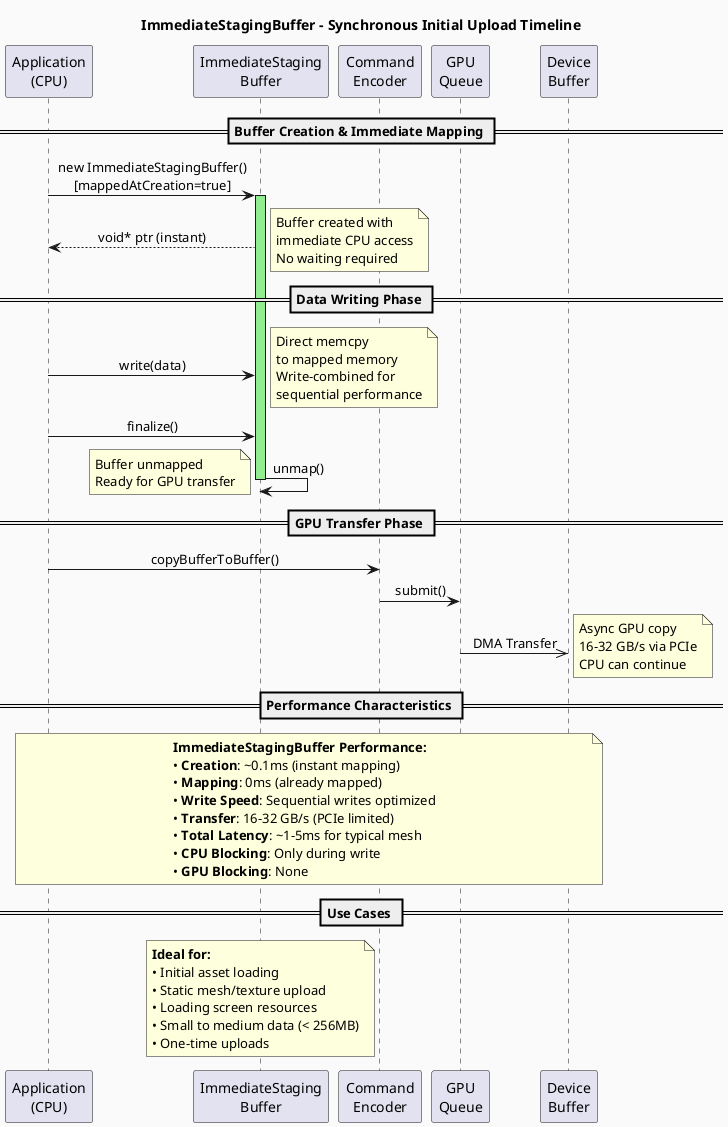 @startuml ImmediateStagingBuffer Timeline

title ImmediateStagingBuffer - Synchronous Initial Upload Timeline

skinparam backgroundColor #FAFAFA
skinparam sequenceMessageAlign center
skinparam responseMessageBelowArrow true

participant "Application\n(CPU)" as App
participant "ImmediateStaging\nBuffer" as ISB
participant "Command\nEncoder" as Cmd
participant "GPU\nQueue" as GPU
participant "Device\nBuffer" as DB

== Buffer Creation & Immediate Mapping ==

App -> ISB : new ImmediateStagingBuffer()\n[mappedAtCreation=true]
activate ISB #lightgreen
ISB --> App : void* ptr (instant)
note right: Buffer created with\nimmediate CPU access\nNo waiting required

== Data Writing Phase ==

App -> ISB : write(data)
note right: Direct memcpy\nto mapped memory\nWrite-combined for\nsequential performance

App -> ISB : finalize()
ISB -> ISB : unmap()
deactivate ISB
note left: Buffer unmapped\nReady for GPU transfer

== GPU Transfer Phase ==

App -> Cmd : copyBufferToBuffer()
Cmd -> GPU : submit()

GPU ->> DB : DMA Transfer
note right: Async GPU copy\n16-32 GB/s via PCIe\nCPU can continue

== Performance Characteristics ==

note over App,DB
**ImmediateStagingBuffer Performance:**
• **Creation**: ~0.1ms (instant mapping)
• **Mapping**: 0ms (already mapped)
• **Write Speed**: Sequential writes optimized
• **Transfer**: 16-32 GB/s (PCIe limited)
• **Total Latency**: ~1-5ms for typical mesh
• **CPU Blocking**: Only during write
• **GPU Blocking**: None
end note

== Use Cases ==

note over ISB
**Ideal for:**
• Initial asset loading
• Static mesh/texture upload
• Loading screen resources
• Small to medium data (< 256MB)
• One-time uploads
end note

@enduml